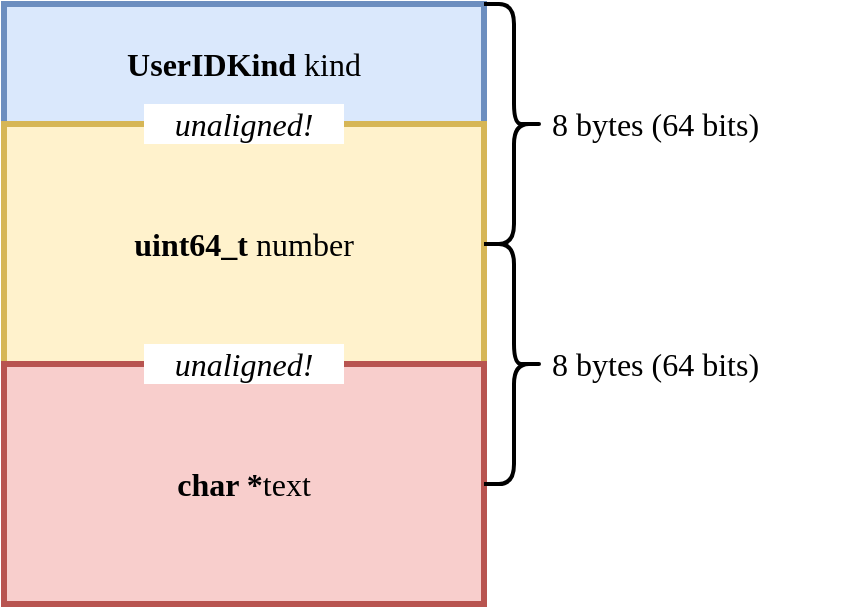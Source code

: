 <mxfile version="13.6.2" type="device"><diagram id="1ngzaTypWGXgAY5OvK45" name="Page-1"><mxGraphModel dx="720" dy="683" grid="1" gridSize="10" guides="1" tooltips="1" connect="1" arrows="1" fold="1" page="1" pageScale="1" pageWidth="1600" pageHeight="900" math="0" shadow="0"><root><mxCell id="0"/><mxCell id="1" parent="0"/><mxCell id="xv_k-kioJvhifdzuMVy--3" value="&lt;b&gt;UserIDKind &lt;/b&gt;kind" style="rounded=0;whiteSpace=wrap;html=1;strokeWidth=3;fillColor=#dae8fc;strokeColor=#6c8ebf;fontFamily=Iosevka;fontSize=16;" vertex="1" parent="1"><mxGeometry x="80" y="80" width="240" height="60" as="geometry"/></mxCell><mxCell id="xv_k-kioJvhifdzuMVy--5" value="&lt;b&gt;uint64_t&lt;/b&gt; number" style="rounded=0;whiteSpace=wrap;html=1;strokeWidth=3;fillColor=#fff2cc;strokeColor=#d6b656;fontFamily=Iosevka;fontSize=16;" vertex="1" parent="1"><mxGeometry x="80" y="140" width="240" height="120" as="geometry"/></mxCell><mxCell id="xv_k-kioJvhifdzuMVy--6" value="&lt;b&gt;char *&lt;/b&gt;text" style="rounded=0;whiteSpace=wrap;html=1;strokeWidth=3;fillColor=#f8cecc;strokeColor=#b85450;fontFamily=Iosevka;fontSize=16;" vertex="1" parent="1"><mxGeometry x="80" y="260" width="240" height="120" as="geometry"/></mxCell><mxCell id="xv_k-kioJvhifdzuMVy--7" value="" style="shape=curlyBracket;whiteSpace=wrap;html=1;rounded=1;strokeWidth=2;fontFamily=Iosevka;fontSize=16;rotation=-180;" vertex="1" parent="1"><mxGeometry x="320" y="80" width="30" height="120" as="geometry"/></mxCell><mxCell id="xv_k-kioJvhifdzuMVy--8" value="8 bytes (64 bits)" style="text;html=1;strokeColor=none;fillColor=none;align=left;verticalAlign=middle;whiteSpace=wrap;rounded=0;fontFamily=Iosevka;fontSize=16;spacingLeft=2;" vertex="1" parent="1"><mxGeometry x="350" y="120" width="150" height="40" as="geometry"/></mxCell><mxCell id="xv_k-kioJvhifdzuMVy--13" value="" style="shape=curlyBracket;whiteSpace=wrap;html=1;rounded=1;strokeWidth=2;fontFamily=Iosevka;fontSize=16;rotation=-180;" vertex="1" parent="1"><mxGeometry x="320" y="200" width="30" height="120" as="geometry"/></mxCell><mxCell id="xv_k-kioJvhifdzuMVy--14" value="8 bytes (64 bits)" style="text;html=1;strokeColor=none;fillColor=none;align=left;verticalAlign=middle;whiteSpace=wrap;rounded=0;fontFamily=Iosevka;fontSize=16;spacingLeft=2;" vertex="1" parent="1"><mxGeometry x="350" y="240" width="150" height="40" as="geometry"/></mxCell><mxCell id="xv_k-kioJvhifdzuMVy--19" value="&lt;i&gt;unaligned!&lt;/i&gt;" style="text;html=1;strokeColor=none;align=center;verticalAlign=middle;whiteSpace=wrap;rounded=0;fontFamily=Iosevka;fontSize=16;fillColor=#ffffff;" vertex="1" parent="1"><mxGeometry x="150" y="130" width="100" height="20" as="geometry"/></mxCell><mxCell id="xv_k-kioJvhifdzuMVy--20" value="&lt;i&gt;unaligned!&lt;/i&gt;" style="text;html=1;strokeColor=none;align=center;verticalAlign=middle;whiteSpace=wrap;rounded=0;fontFamily=Iosevka;fontSize=16;fillColor=#ffffff;" vertex="1" parent="1"><mxGeometry x="150" y="250" width="100" height="20" as="geometry"/></mxCell></root></mxGraphModel></diagram></mxfile>